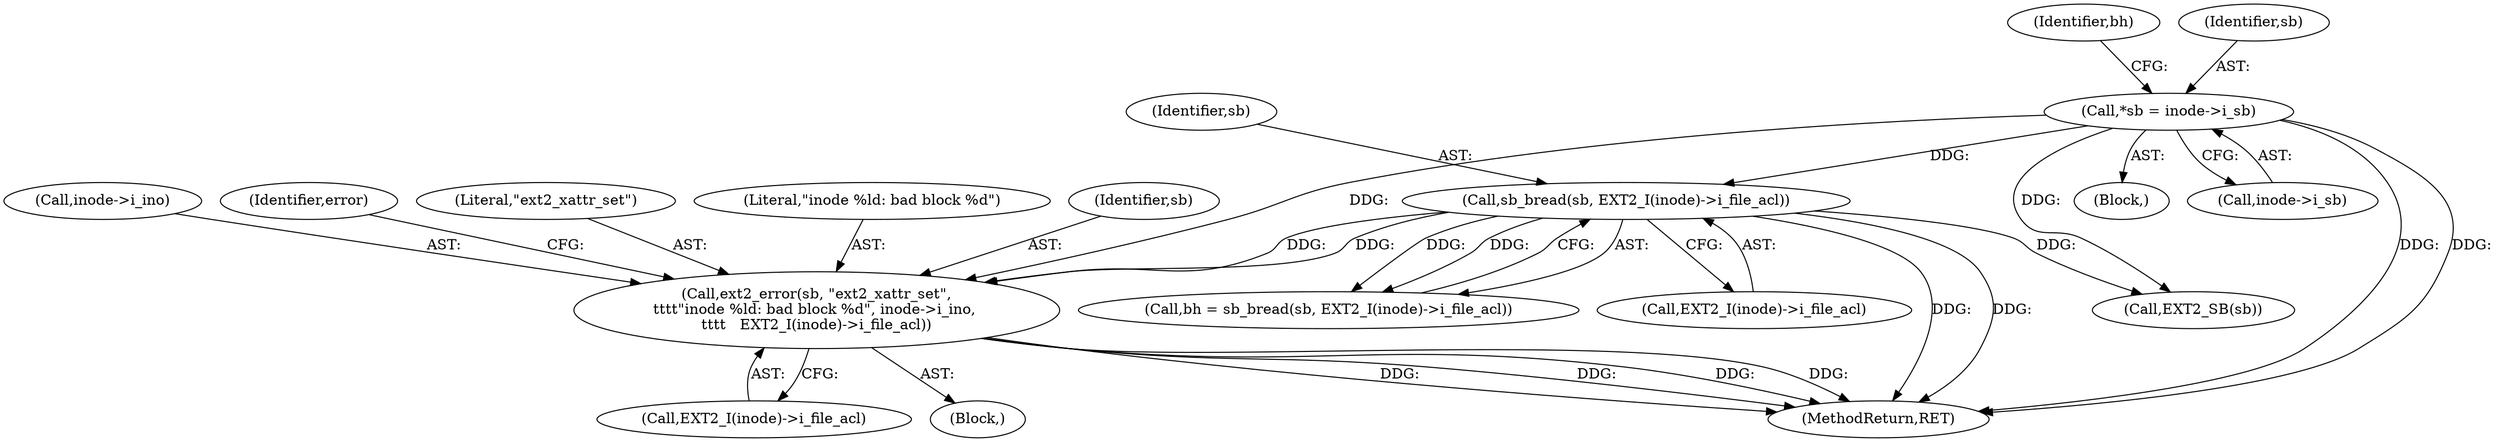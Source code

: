 digraph "0_linux_be0726d33cb8f411945884664924bed3cb8c70ee_10@pointer" {
"1000274" [label="(Call,ext2_error(sb, \"ext2_xattr_set\",\n\t\t\t\t\"inode %ld: bad block %d\", inode->i_ino, \n\t\t\t\t   EXT2_I(inode)->i_file_acl))"];
"1000218" [label="(Call,sb_bread(sb, EXT2_I(inode)->i_file_acl))"];
"1000135" [label="(Call,*sb = inode->i_sb)"];
"1000216" [label="(Call,bh = sb_bread(sb, EXT2_I(inode)->i_file_acl))"];
"1000135" [label="(Call,*sb = inode->i_sb)"];
"1000220" [label="(Call,EXT2_I(inode)->i_file_acl)"];
"1000219" [label="(Identifier,sb)"];
"1000286" [label="(Identifier,error)"];
"1000142" [label="(Identifier,bh)"];
"1000276" [label="(Literal,\"ext2_xattr_set\")"];
"1000281" [label="(Call,EXT2_I(inode)->i_file_acl)"];
"1000272" [label="(Block,)"];
"1000274" [label="(Call,ext2_error(sb, \"ext2_xattr_set\",\n\t\t\t\t\"inode %ld: bad block %d\", inode->i_ino, \n\t\t\t\t   EXT2_I(inode)->i_file_acl))"];
"1000218" [label="(Call,sb_bread(sb, EXT2_I(inode)->i_file_acl))"];
"1000562" [label="(Call,EXT2_SB(sb))"];
"1000133" [label="(Block,)"];
"1000136" [label="(Identifier,sb)"];
"1000277" [label="(Literal,\"inode %ld: bad block %d\")"];
"1001017" [label="(MethodReturn,RET)"];
"1000137" [label="(Call,inode->i_sb)"];
"1000275" [label="(Identifier,sb)"];
"1000278" [label="(Call,inode->i_ino)"];
"1000274" -> "1000272"  [label="AST: "];
"1000274" -> "1000281"  [label="CFG: "];
"1000275" -> "1000274"  [label="AST: "];
"1000276" -> "1000274"  [label="AST: "];
"1000277" -> "1000274"  [label="AST: "];
"1000278" -> "1000274"  [label="AST: "];
"1000281" -> "1000274"  [label="AST: "];
"1000286" -> "1000274"  [label="CFG: "];
"1000274" -> "1001017"  [label="DDG: "];
"1000274" -> "1001017"  [label="DDG: "];
"1000274" -> "1001017"  [label="DDG: "];
"1000274" -> "1001017"  [label="DDG: "];
"1000218" -> "1000274"  [label="DDG: "];
"1000218" -> "1000274"  [label="DDG: "];
"1000135" -> "1000274"  [label="DDG: "];
"1000218" -> "1000216"  [label="AST: "];
"1000218" -> "1000220"  [label="CFG: "];
"1000219" -> "1000218"  [label="AST: "];
"1000220" -> "1000218"  [label="AST: "];
"1000216" -> "1000218"  [label="CFG: "];
"1000218" -> "1001017"  [label="DDG: "];
"1000218" -> "1001017"  [label="DDG: "];
"1000218" -> "1000216"  [label="DDG: "];
"1000218" -> "1000216"  [label="DDG: "];
"1000135" -> "1000218"  [label="DDG: "];
"1000218" -> "1000562"  [label="DDG: "];
"1000135" -> "1000133"  [label="AST: "];
"1000135" -> "1000137"  [label="CFG: "];
"1000136" -> "1000135"  [label="AST: "];
"1000137" -> "1000135"  [label="AST: "];
"1000142" -> "1000135"  [label="CFG: "];
"1000135" -> "1001017"  [label="DDG: "];
"1000135" -> "1001017"  [label="DDG: "];
"1000135" -> "1000562"  [label="DDG: "];
}
